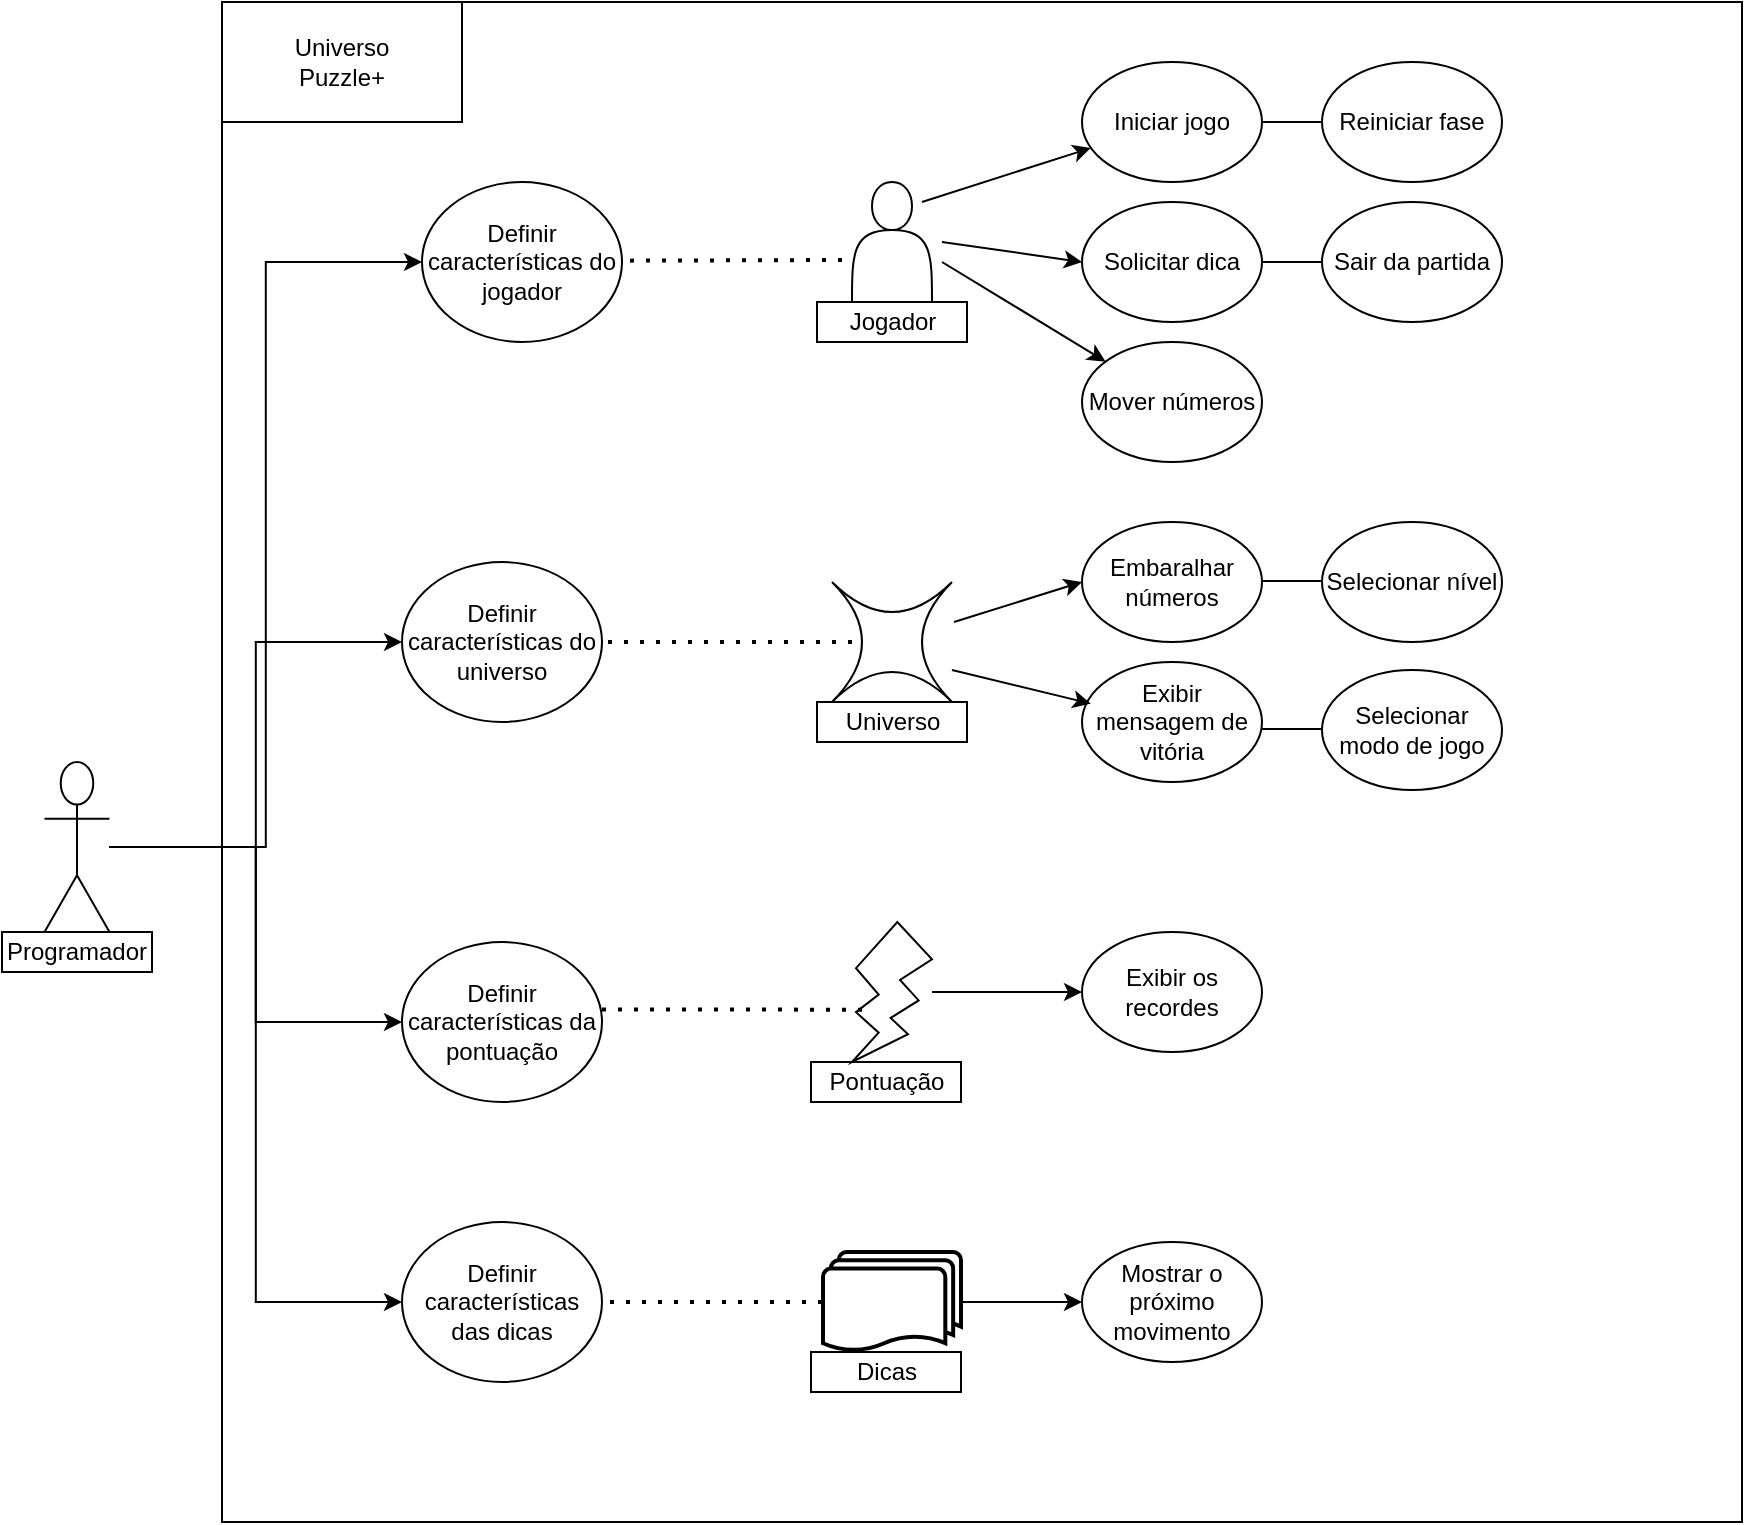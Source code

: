 <mxfile version="21.7.4" type="github">
  <diagram name="Página-1" id="1hK9RMvG5S-Myt-WeiXA">
    <mxGraphModel dx="1400" dy="712" grid="1" gridSize="10" guides="1" tooltips="1" connect="1" arrows="1" fold="1" page="1" pageScale="1" pageWidth="1169" pageHeight="827" math="0" shadow="0">
      <root>
        <mxCell id="0" />
        <mxCell id="1" parent="0" />
        <mxCell id="ScIaOQdlyKfaAzq7ne4X-1" value="" style="whiteSpace=wrap;html=1;aspect=fixed;" vertex="1" parent="1">
          <mxGeometry x="170" y="20" width="760" height="760" as="geometry" />
        </mxCell>
        <mxCell id="ScIaOQdlyKfaAzq7ne4X-2" value="Universo&lt;br&gt;Puzzle+" style="rounded=0;whiteSpace=wrap;html=1;" vertex="1" parent="1">
          <mxGeometry x="170" y="20" width="120" height="60" as="geometry" />
        </mxCell>
        <mxCell id="ScIaOQdlyKfaAzq7ne4X-15" value="Definir características do jogador" style="ellipse;whiteSpace=wrap;html=1;" vertex="1" parent="1">
          <mxGeometry x="270" y="110" width="100" height="80" as="geometry" />
        </mxCell>
        <mxCell id="ScIaOQdlyKfaAzq7ne4X-17" value="Definir características do universo" style="ellipse;whiteSpace=wrap;html=1;" vertex="1" parent="1">
          <mxGeometry x="260" y="300" width="100" height="80" as="geometry" />
        </mxCell>
        <mxCell id="ScIaOQdlyKfaAzq7ne4X-24" value="Jogador" style="rounded=0;whiteSpace=wrap;html=1;" vertex="1" parent="1">
          <mxGeometry x="467.5" y="170" width="75" height="20" as="geometry" />
        </mxCell>
        <mxCell id="ScIaOQdlyKfaAzq7ne4X-25" value="Iniciar jogo" style="ellipse;whiteSpace=wrap;html=1;" vertex="1" parent="1">
          <mxGeometry x="600" y="50" width="90" height="60" as="geometry" />
        </mxCell>
        <mxCell id="ScIaOQdlyKfaAzq7ne4X-26" value="Solicitar dica" style="ellipse;whiteSpace=wrap;html=1;" vertex="1" parent="1">
          <mxGeometry x="600" y="120" width="90" height="60" as="geometry" />
        </mxCell>
        <mxCell id="ScIaOQdlyKfaAzq7ne4X-27" value="Mover números" style="ellipse;whiteSpace=wrap;html=1;" vertex="1" parent="1">
          <mxGeometry x="600" y="190" width="90" height="60" as="geometry" />
        </mxCell>
        <mxCell id="ScIaOQdlyKfaAzq7ne4X-28" value="Reiniciar fase" style="ellipse;whiteSpace=wrap;html=1;" vertex="1" parent="1">
          <mxGeometry x="720" y="50" width="90" height="60" as="geometry" />
        </mxCell>
        <mxCell id="ScIaOQdlyKfaAzq7ne4X-29" value="Sair da partida" style="ellipse;whiteSpace=wrap;html=1;" vertex="1" parent="1">
          <mxGeometry x="720" y="120" width="90" height="60" as="geometry" />
        </mxCell>
        <mxCell id="ScIaOQdlyKfaAzq7ne4X-40" value="" style="endArrow=classic;html=1;rounded=0;" edge="1" parent="1" target="ScIaOQdlyKfaAzq7ne4X-25">
          <mxGeometry width="50" height="50" relative="1" as="geometry">
            <mxPoint x="520" y="120" as="sourcePoint" />
            <mxPoint x="570" y="70" as="targetPoint" />
          </mxGeometry>
        </mxCell>
        <mxCell id="ScIaOQdlyKfaAzq7ne4X-42" style="edgeStyle=orthogonalEdgeStyle;rounded=0;orthogonalLoop=1;jettySize=auto;html=1;exitX=0.5;exitY=1;exitDx=0;exitDy=0;" edge="1" parent="1" source="ScIaOQdlyKfaAzq7ne4X-26" target="ScIaOQdlyKfaAzq7ne4X-26">
          <mxGeometry relative="1" as="geometry" />
        </mxCell>
        <mxCell id="ScIaOQdlyKfaAzq7ne4X-43" value="" style="endArrow=classic;html=1;rounded=0;entryX=0;entryY=0.5;entryDx=0;entryDy=0;" edge="1" parent="1" target="ScIaOQdlyKfaAzq7ne4X-26">
          <mxGeometry width="50" height="50" relative="1" as="geometry">
            <mxPoint x="530" y="140" as="sourcePoint" />
            <mxPoint x="700" y="132" as="targetPoint" />
          </mxGeometry>
        </mxCell>
        <mxCell id="ScIaOQdlyKfaAzq7ne4X-44" value="" style="endArrow=classic;html=1;rounded=0;" edge="1" parent="1" target="ScIaOQdlyKfaAzq7ne4X-27">
          <mxGeometry width="50" height="50" relative="1" as="geometry">
            <mxPoint x="530" y="150" as="sourcePoint" />
            <mxPoint x="700" y="152" as="targetPoint" />
          </mxGeometry>
        </mxCell>
        <mxCell id="ScIaOQdlyKfaAzq7ne4X-45" value="" style="endArrow=none;html=1;rounded=0;" edge="1" parent="1" source="ScIaOQdlyKfaAzq7ne4X-26" target="ScIaOQdlyKfaAzq7ne4X-29">
          <mxGeometry width="50" height="50" relative="1" as="geometry">
            <mxPoint x="690" y="180" as="sourcePoint" />
            <mxPoint x="740" y="130" as="targetPoint" />
          </mxGeometry>
        </mxCell>
        <mxCell id="ScIaOQdlyKfaAzq7ne4X-48" value="" style="endArrow=none;html=1;rounded=0;" edge="1" parent="1" target="ScIaOQdlyKfaAzq7ne4X-28">
          <mxGeometry width="50" height="50" relative="1" as="geometry">
            <mxPoint x="690" y="80" as="sourcePoint" />
            <mxPoint x="740" y="30" as="targetPoint" />
          </mxGeometry>
        </mxCell>
        <mxCell id="ScIaOQdlyKfaAzq7ne4X-49" value="" style="shape=switch;whiteSpace=wrap;html=1;" vertex="1" parent="1">
          <mxGeometry x="475" y="310" width="60" height="60" as="geometry" />
        </mxCell>
        <mxCell id="ScIaOQdlyKfaAzq7ne4X-50" value="Universo" style="rounded=0;whiteSpace=wrap;html=1;" vertex="1" parent="1">
          <mxGeometry x="467.5" y="370" width="75" height="20" as="geometry" />
        </mxCell>
        <mxCell id="ScIaOQdlyKfaAzq7ne4X-51" value="Embaralhar números" style="ellipse;whiteSpace=wrap;html=1;" vertex="1" parent="1">
          <mxGeometry x="600" y="280" width="90" height="60" as="geometry" />
        </mxCell>
        <mxCell id="ScIaOQdlyKfaAzq7ne4X-52" value="Exibir mensagem de vitória" style="ellipse;whiteSpace=wrap;html=1;" vertex="1" parent="1">
          <mxGeometry x="600" y="350" width="90" height="60" as="geometry" />
        </mxCell>
        <mxCell id="ScIaOQdlyKfaAzq7ne4X-53" value="Selecionar nível" style="ellipse;whiteSpace=wrap;html=1;" vertex="1" parent="1">
          <mxGeometry x="720" y="280" width="90" height="60" as="geometry" />
        </mxCell>
        <mxCell id="ScIaOQdlyKfaAzq7ne4X-54" value="Selecionar modo de jogo" style="ellipse;whiteSpace=wrap;html=1;" vertex="1" parent="1">
          <mxGeometry x="720" y="354" width="90" height="60" as="geometry" />
        </mxCell>
        <mxCell id="ScIaOQdlyKfaAzq7ne4X-55" value="" style="endArrow=classic;html=1;rounded=0;" edge="1" parent="1">
          <mxGeometry width="50" height="50" relative="1" as="geometry">
            <mxPoint x="536" y="330" as="sourcePoint" />
            <mxPoint x="600" y="310" as="targetPoint" />
          </mxGeometry>
        </mxCell>
        <mxCell id="ScIaOQdlyKfaAzq7ne4X-56" value="" style="endArrow=classic;html=1;rounded=0;entryX=0.049;entryY=0.347;entryDx=0;entryDy=0;entryPerimeter=0;" edge="1" parent="1" target="ScIaOQdlyKfaAzq7ne4X-52">
          <mxGeometry width="50" height="50" relative="1" as="geometry">
            <mxPoint x="535" y="354" as="sourcePoint" />
            <mxPoint x="599" y="334" as="targetPoint" />
          </mxGeometry>
        </mxCell>
        <mxCell id="ScIaOQdlyKfaAzq7ne4X-57" value="" style="endArrow=none;html=1;rounded=0;" edge="1" parent="1">
          <mxGeometry width="50" height="50" relative="1" as="geometry">
            <mxPoint x="690" y="309.5" as="sourcePoint" />
            <mxPoint x="720" y="309.5" as="targetPoint" />
          </mxGeometry>
        </mxCell>
        <mxCell id="ScIaOQdlyKfaAzq7ne4X-58" value="" style="endArrow=none;html=1;rounded=0;" edge="1" parent="1">
          <mxGeometry width="50" height="50" relative="1" as="geometry">
            <mxPoint x="690" y="383.5" as="sourcePoint" />
            <mxPoint x="720" y="383.5" as="targetPoint" />
          </mxGeometry>
        </mxCell>
        <mxCell id="ScIaOQdlyKfaAzq7ne4X-59" value="" style="shape=actor;whiteSpace=wrap;html=1;" vertex="1" parent="1">
          <mxGeometry x="485" y="110" width="40" height="60" as="geometry" />
        </mxCell>
        <mxCell id="ScIaOQdlyKfaAzq7ne4X-65" value="Pontuação" style="rounded=0;whiteSpace=wrap;html=1;" vertex="1" parent="1">
          <mxGeometry x="464.5" y="550" width="75" height="20" as="geometry" />
        </mxCell>
        <mxCell id="ScIaOQdlyKfaAzq7ne4X-69" value="" style="edgeStyle=orthogonalEdgeStyle;rounded=0;orthogonalLoop=1;jettySize=auto;html=1;" edge="1" parent="1" source="ScIaOQdlyKfaAzq7ne4X-66" target="ScIaOQdlyKfaAzq7ne4X-67">
          <mxGeometry relative="1" as="geometry" />
        </mxCell>
        <mxCell id="ScIaOQdlyKfaAzq7ne4X-66" value="" style="verticalLabelPosition=bottom;verticalAlign=top;html=1;shape=mxgraph.basic.flash" vertex="1" parent="1">
          <mxGeometry x="485" y="480" width="40" height="70" as="geometry" />
        </mxCell>
        <mxCell id="ScIaOQdlyKfaAzq7ne4X-67" value="Exibir os recordes" style="ellipse;whiteSpace=wrap;html=1;" vertex="1" parent="1">
          <mxGeometry x="600" y="485" width="90" height="60" as="geometry" />
        </mxCell>
        <mxCell id="ScIaOQdlyKfaAzq7ne4X-74" value="" style="edgeStyle=orthogonalEdgeStyle;rounded=0;orthogonalLoop=1;jettySize=auto;html=1;" edge="1" parent="1" source="ScIaOQdlyKfaAzq7ne4X-71" target="ScIaOQdlyKfaAzq7ne4X-73">
          <mxGeometry relative="1" as="geometry" />
        </mxCell>
        <mxCell id="ScIaOQdlyKfaAzq7ne4X-71" value="" style="strokeWidth=2;html=1;shape=mxgraph.flowchart.multi-document;whiteSpace=wrap;" vertex="1" parent="1">
          <mxGeometry x="470.5" y="645" width="69" height="50" as="geometry" />
        </mxCell>
        <mxCell id="ScIaOQdlyKfaAzq7ne4X-72" value="Dicas" style="rounded=0;whiteSpace=wrap;html=1;" vertex="1" parent="1">
          <mxGeometry x="464.5" y="695" width="75" height="20" as="geometry" />
        </mxCell>
        <mxCell id="ScIaOQdlyKfaAzq7ne4X-73" value="Mostrar o próximo movimento" style="ellipse;whiteSpace=wrap;html=1;" vertex="1" parent="1">
          <mxGeometry x="600" y="640" width="90" height="60" as="geometry" />
        </mxCell>
        <mxCell id="ScIaOQdlyKfaAzq7ne4X-76" value="" style="endArrow=none;dashed=1;html=1;dashPattern=1 3;strokeWidth=2;rounded=0;endSize=0;startSize=0;entryX=1;entryY=0.5;entryDx=0;entryDy=0;" edge="1" parent="1" target="ScIaOQdlyKfaAzq7ne4X-17">
          <mxGeometry width="50" height="50" relative="1" as="geometry">
            <mxPoint x="485" y="340" as="sourcePoint" />
            <mxPoint x="355" y="390" as="targetPoint" />
          </mxGeometry>
        </mxCell>
        <mxCell id="ScIaOQdlyKfaAzq7ne4X-77" value="Definir características da pontuação" style="ellipse;whiteSpace=wrap;html=1;" vertex="1" parent="1">
          <mxGeometry x="260" y="490" width="100" height="80" as="geometry" />
        </mxCell>
        <mxCell id="ScIaOQdlyKfaAzq7ne4X-79" value="Definir características das dicas" style="ellipse;whiteSpace=wrap;html=1;" vertex="1" parent="1">
          <mxGeometry x="260" y="630" width="100" height="80" as="geometry" />
        </mxCell>
        <mxCell id="ScIaOQdlyKfaAzq7ne4X-83" style="edgeStyle=orthogonalEdgeStyle;rounded=0;orthogonalLoop=1;jettySize=auto;html=1;entryX=0;entryY=0.5;entryDx=0;entryDy=0;" edge="1" parent="1" source="ScIaOQdlyKfaAzq7ne4X-80" target="ScIaOQdlyKfaAzq7ne4X-15">
          <mxGeometry relative="1" as="geometry" />
        </mxCell>
        <mxCell id="ScIaOQdlyKfaAzq7ne4X-86" style="edgeStyle=orthogonalEdgeStyle;rounded=0;orthogonalLoop=1;jettySize=auto;html=1;entryX=0;entryY=0.5;entryDx=0;entryDy=0;" edge="1" parent="1" source="ScIaOQdlyKfaAzq7ne4X-80" target="ScIaOQdlyKfaAzq7ne4X-17">
          <mxGeometry relative="1" as="geometry" />
        </mxCell>
        <mxCell id="ScIaOQdlyKfaAzq7ne4X-87" style="edgeStyle=orthogonalEdgeStyle;rounded=0;orthogonalLoop=1;jettySize=auto;html=1;entryX=0;entryY=0.5;entryDx=0;entryDy=0;" edge="1" parent="1" source="ScIaOQdlyKfaAzq7ne4X-80" target="ScIaOQdlyKfaAzq7ne4X-77">
          <mxGeometry relative="1" as="geometry" />
        </mxCell>
        <mxCell id="ScIaOQdlyKfaAzq7ne4X-89" style="edgeStyle=orthogonalEdgeStyle;rounded=0;orthogonalLoop=1;jettySize=auto;html=1;entryX=0;entryY=0.5;entryDx=0;entryDy=0;" edge="1" parent="1" source="ScIaOQdlyKfaAzq7ne4X-80" target="ScIaOQdlyKfaAzq7ne4X-79">
          <mxGeometry relative="1" as="geometry" />
        </mxCell>
        <mxCell id="ScIaOQdlyKfaAzq7ne4X-80" value="Actor" style="shape=umlActor;verticalLabelPosition=bottom;verticalAlign=top;html=1;outlineConnect=0;" vertex="1" parent="1">
          <mxGeometry x="81.25" y="400" width="32.5" height="85" as="geometry" />
        </mxCell>
        <mxCell id="ScIaOQdlyKfaAzq7ne4X-81" value="Programador" style="rounded=0;whiteSpace=wrap;html=1;" vertex="1" parent="1">
          <mxGeometry x="60" y="485" width="75" height="20" as="geometry" />
        </mxCell>
        <mxCell id="ScIaOQdlyKfaAzq7ne4X-90" value="" style="endArrow=none;dashed=1;html=1;dashPattern=1 3;strokeWidth=2;rounded=0;endSize=0;startSize=0;entryX=1;entryY=0.5;entryDx=0;entryDy=0;exitX=0.125;exitY=0.626;exitDx=0;exitDy=0;exitPerimeter=0;" edge="1" parent="1" source="ScIaOQdlyKfaAzq7ne4X-66">
          <mxGeometry width="50" height="50" relative="1" as="geometry">
            <mxPoint x="450" y="524" as="sourcePoint" />
            <mxPoint x="360" y="523.79" as="targetPoint" />
          </mxGeometry>
        </mxCell>
        <mxCell id="ScIaOQdlyKfaAzq7ne4X-91" value="" style="endArrow=none;dashed=1;html=1;dashPattern=1 3;strokeWidth=2;rounded=0;endSize=0;startSize=0;entryX=1;entryY=0.5;entryDx=0;entryDy=0;" edge="1" parent="1">
          <mxGeometry width="50" height="50" relative="1" as="geometry">
            <mxPoint x="470" y="670" as="sourcePoint" />
            <mxPoint x="360" y="670" as="targetPoint" />
          </mxGeometry>
        </mxCell>
        <mxCell id="ScIaOQdlyKfaAzq7ne4X-92" value="" style="endArrow=none;dashed=1;html=1;dashPattern=1 3;strokeWidth=2;rounded=0;endSize=0;startSize=0;entryX=1;entryY=0.5;entryDx=0;entryDy=0;" edge="1" parent="1">
          <mxGeometry width="50" height="50" relative="1" as="geometry">
            <mxPoint x="480" y="149" as="sourcePoint" />
            <mxPoint x="370" y="149.33" as="targetPoint" />
          </mxGeometry>
        </mxCell>
      </root>
    </mxGraphModel>
  </diagram>
</mxfile>
